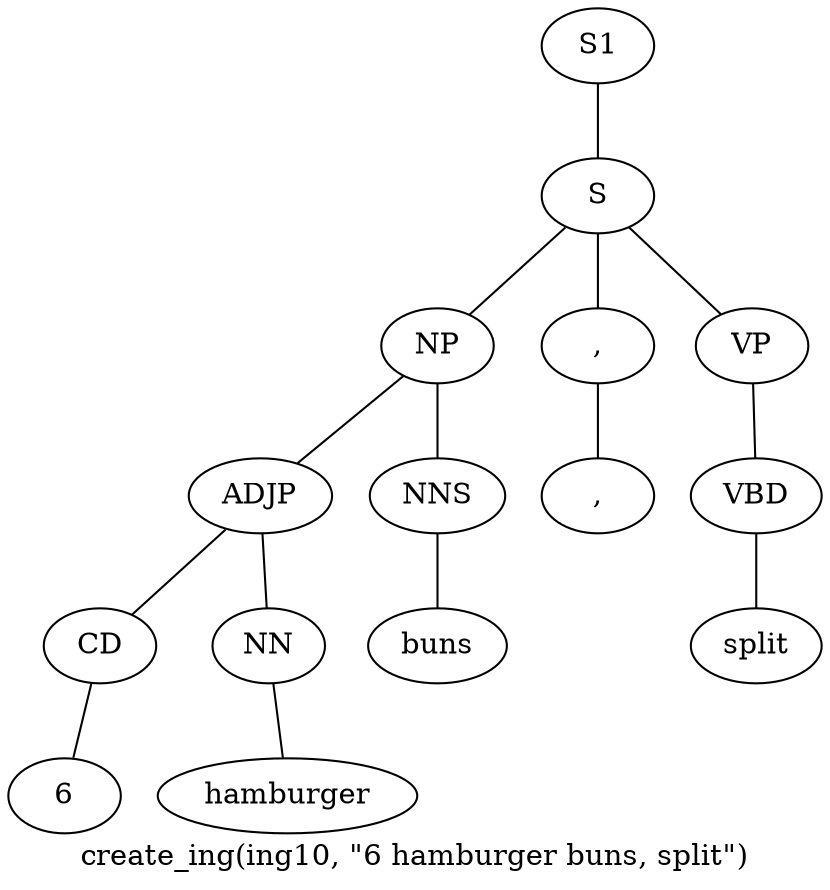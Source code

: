graph SyntaxGraph {
	label = "create_ing(ing10, \"6 hamburger buns, split\")";
	Node0 [label="S1"];
	Node1 [label="S"];
	Node2 [label="NP"];
	Node3 [label="ADJP"];
	Node4 [label="CD"];
	Node5 [label="6"];
	Node6 [label="NN"];
	Node7 [label="hamburger"];
	Node8 [label="NNS"];
	Node9 [label="buns"];
	Node10 [label=","];
	Node11 [label=","];
	Node12 [label="VP"];
	Node13 [label="VBD"];
	Node14 [label="split"];

	Node0 -- Node1;
	Node1 -- Node2;
	Node1 -- Node10;
	Node1 -- Node12;
	Node2 -- Node3;
	Node2 -- Node8;
	Node3 -- Node4;
	Node3 -- Node6;
	Node4 -- Node5;
	Node6 -- Node7;
	Node8 -- Node9;
	Node10 -- Node11;
	Node12 -- Node13;
	Node13 -- Node14;
}